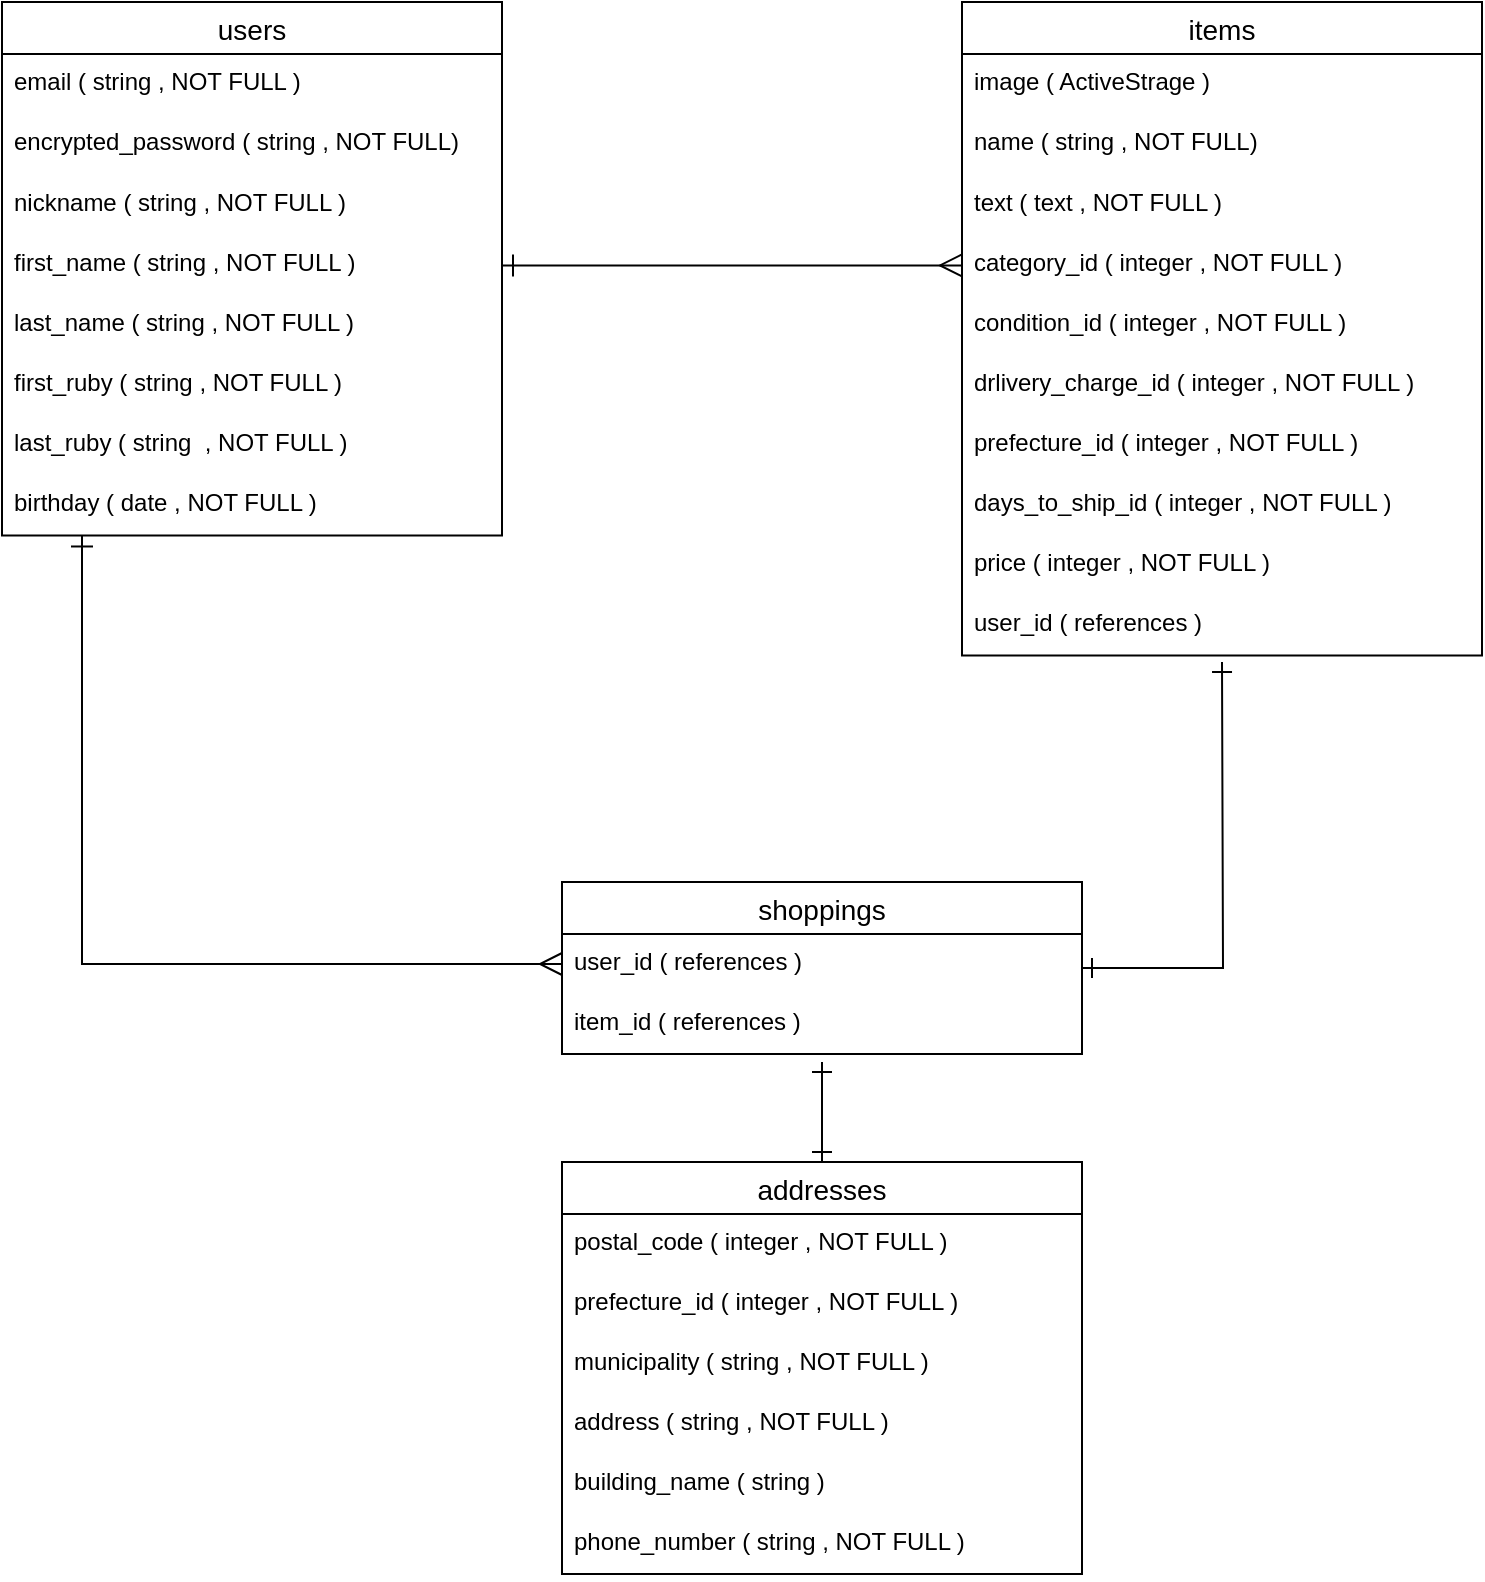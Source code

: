 <mxfile>
    <diagram id="P1IjmB-iVDYsJ3iyyFRG" name="ページ1">
        <mxGraphModel dx="726" dy="680" grid="1" gridSize="10" guides="1" tooltips="1" connect="1" arrows="1" fold="1" page="1" pageScale="1" pageWidth="827" pageHeight="1169" background="none" math="0" shadow="0">
            <root>
                <mxCell id="0"/>
                <mxCell id="1" parent="0"/>
                <mxCell id="59" style="edgeStyle=orthogonalEdgeStyle;rounded=0;orthogonalLoop=1;jettySize=auto;html=1;startArrow=ERone;startFill=0;startSize=9;endArrow=ERmany;endFill=0;endSize=9;entryX=0;entryY=0.5;entryDx=0;entryDy=0;" parent="1" source="15" edge="1" target="70">
                    <mxGeometry relative="1" as="geometry">
                        <mxPoint x="240" y="540" as="targetPoint"/>
                        <Array as="points">
                            <mxPoint x="80" y="521"/>
                        </Array>
                    </mxGeometry>
                </mxCell>
                <mxCell id="15" value="users" style="swimlane;fontStyle=0;childLayout=stackLayout;horizontal=1;startSize=26;horizontalStack=0;resizeParent=1;resizeParentMax=0;resizeLast=0;collapsible=1;marginBottom=0;align=center;fontSize=14;" parent="1" vertex="1">
                    <mxGeometry x="40" y="40" width="250" height="266.74" as="geometry">
                        <mxRectangle x="30" y="100" width="70" height="26" as="alternateBounds"/>
                    </mxGeometry>
                </mxCell>
                <mxCell id="16" value="email ( string , NOT FULL )" style="text;strokeColor=none;fillColor=none;spacingLeft=4;spacingRight=4;overflow=hidden;rotatable=0;points=[[0,0.5],[1,0.5]];portConstraint=eastwest;fontSize=12;" parent="15" vertex="1">
                    <mxGeometry y="26" width="250" height="30" as="geometry"/>
                </mxCell>
                <mxCell id="17" value="encrypted_password ( string , NOT FULL)" style="text;strokeColor=none;fillColor=none;spacingLeft=4;spacingRight=4;overflow=hidden;rotatable=0;points=[[0,0.5],[1,0.5]];portConstraint=eastwest;fontSize=12;aspect=fixed;" parent="15" vertex="1">
                    <mxGeometry y="56" width="250" height="30.74" as="geometry"/>
                </mxCell>
                <mxCell id="23" value="nickname ( string , NOT FULL )" style="text;strokeColor=none;fillColor=none;spacingLeft=4;spacingRight=4;overflow=hidden;rotatable=0;points=[[0,0.5],[1,0.5]];portConstraint=eastwest;fontSize=12;" parent="15" vertex="1">
                    <mxGeometry y="86.74" width="250" height="30" as="geometry"/>
                </mxCell>
                <mxCell id="28" value="first_name ( string , NOT FULL )" style="text;strokeColor=none;fillColor=none;spacingLeft=4;spacingRight=4;overflow=hidden;rotatable=0;points=[[0,0.5],[1,0.5]];portConstraint=eastwest;fontSize=12;" parent="15" vertex="1">
                    <mxGeometry y="116.74" width="250" height="30" as="geometry"/>
                </mxCell>
                <mxCell id="27" value="last_name ( string , NOT FULL )" style="text;strokeColor=none;fillColor=none;spacingLeft=4;spacingRight=4;overflow=hidden;rotatable=0;points=[[0,0.5],[1,0.5]];portConstraint=eastwest;fontSize=12;" parent="15" vertex="1">
                    <mxGeometry y="146.74" width="250" height="30" as="geometry"/>
                </mxCell>
                <mxCell id="61" value="first_ruby ( string , NOT FULL )" style="text;strokeColor=none;fillColor=none;spacingLeft=4;spacingRight=4;overflow=hidden;rotatable=0;points=[[0,0.5],[1,0.5]];portConstraint=eastwest;fontSize=12;" parent="15" vertex="1">
                    <mxGeometry y="176.74" width="250" height="30" as="geometry"/>
                </mxCell>
                <mxCell id="60" value="last_ruby ( string  , NOT FULL )" style="text;strokeColor=none;fillColor=none;spacingLeft=4;spacingRight=4;overflow=hidden;rotatable=0;points=[[0,0.5],[1,0.5]];portConstraint=eastwest;fontSize=12;" parent="15" vertex="1">
                    <mxGeometry y="206.74" width="250" height="30" as="geometry"/>
                </mxCell>
                <mxCell id="25" value="birthday ( date , NOT FULL )" style="text;strokeColor=none;fillColor=none;spacingLeft=4;spacingRight=4;overflow=hidden;rotatable=0;points=[[0,0.5],[1,0.5]];portConstraint=eastwest;fontSize=12;" parent="15" vertex="1">
                    <mxGeometry y="236.74" width="250" height="30" as="geometry"/>
                </mxCell>
                <mxCell id="29" value="items" style="swimlane;fontStyle=0;childLayout=stackLayout;horizontal=1;startSize=26;horizontalStack=0;resizeParent=1;resizeParentMax=0;resizeLast=0;collapsible=1;marginBottom=0;align=center;fontSize=14;" parent="1" vertex="1">
                    <mxGeometry x="520" y="40" width="260" height="326.74" as="geometry">
                        <mxRectangle x="30" y="100" width="70" height="26" as="alternateBounds"/>
                    </mxGeometry>
                </mxCell>
                <mxCell id="30" value="image ( ActiveStrage )" style="text;strokeColor=none;spacingLeft=4;spacingRight=4;overflow=hidden;rotatable=0;points=[[0,0.5],[1,0.5]];portConstraint=eastwest;fontSize=12;" parent="29" vertex="1">
                    <mxGeometry y="26" width="260" height="30" as="geometry"/>
                </mxCell>
                <mxCell id="31" value="name ( string , NOT FULL)" style="text;strokeColor=none;fillColor=none;spacingLeft=4;spacingRight=4;overflow=hidden;rotatable=0;points=[[0,0.5],[1,0.5]];portConstraint=eastwest;fontSize=12;aspect=fixed;shadow=0;sketch=0;rounded=0;glass=0;" parent="29" vertex="1">
                    <mxGeometry y="56" width="260" height="30.74" as="geometry"/>
                </mxCell>
                <mxCell id="32" value="text ( text , NOT FULL )" style="text;strokeColor=none;fillColor=none;spacingLeft=4;spacingRight=4;overflow=hidden;rotatable=0;points=[[0,0.5],[1,0.5]];portConstraint=eastwest;fontSize=12;labelBackgroundColor=none;" parent="29" vertex="1">
                    <mxGeometry y="86.74" width="260" height="30" as="geometry"/>
                </mxCell>
                <mxCell id="33" value="category_id ( integer , NOT FULL )" style="text;strokeColor=none;fillColor=none;spacingLeft=4;spacingRight=4;overflow=hidden;rotatable=0;points=[[0,0.5],[1,0.5]];portConstraint=eastwest;fontSize=12;" parent="29" vertex="1">
                    <mxGeometry y="116.74" width="260" height="30" as="geometry"/>
                </mxCell>
                <mxCell id="34" value="condition_id ( integer , NOT FULL )" style="text;strokeColor=none;fillColor=none;spacingLeft=4;spacingRight=4;overflow=hidden;rotatable=0;points=[[0,0.5],[1,0.5]];portConstraint=eastwest;fontSize=12;" parent="29" vertex="1">
                    <mxGeometry y="146.74" width="260" height="30" as="geometry"/>
                </mxCell>
                <mxCell id="35" value="drlivery_charge_id ( integer , NOT FULL )" style="text;strokeColor=none;fillColor=none;spacingLeft=4;spacingRight=4;overflow=hidden;rotatable=0;points=[[0,0.5],[1,0.5]];portConstraint=eastwest;fontSize=12;" parent="29" vertex="1">
                    <mxGeometry y="176.74" width="260" height="30" as="geometry"/>
                </mxCell>
                <mxCell id="36" value="prefecture_id ( integer , NOT FULL )" style="text;strokeColor=none;fillColor=none;spacingLeft=4;spacingRight=4;overflow=hidden;rotatable=0;points=[[0,0.5],[1,0.5]];portConstraint=eastwest;fontSize=12;" parent="29" vertex="1">
                    <mxGeometry y="206.74" width="260" height="30" as="geometry"/>
                </mxCell>
                <mxCell id="39" value="days_to_ship_id ( integer , NOT FULL )" style="text;strokeColor=none;fillColor=none;spacingLeft=4;spacingRight=4;overflow=hidden;rotatable=0;points=[[0,0.5],[1,0.5]];portConstraint=eastwest;fontSize=12;" parent="29" vertex="1">
                    <mxGeometry y="236.74" width="260" height="30" as="geometry"/>
                </mxCell>
                <mxCell id="38" value="price ( integer , NOT FULL )" style="text;strokeColor=none;fillColor=none;spacingLeft=4;spacingRight=4;overflow=hidden;rotatable=0;points=[[0,0.5],[1,0.5]];portConstraint=eastwest;fontSize=12;" parent="29" vertex="1">
                    <mxGeometry y="266.74" width="260" height="30" as="geometry"/>
                </mxCell>
                <mxCell id="37" value="user_id ( references )" style="text;strokeColor=none;fillColor=none;spacingLeft=4;spacingRight=4;overflow=hidden;rotatable=0;points=[[0,0.5],[1,0.5]];portConstraint=eastwest;fontSize=12;" parent="29" vertex="1">
                    <mxGeometry y="296.74" width="260" height="30" as="geometry"/>
                </mxCell>
                <mxCell id="75" style="edgeStyle=orthogonalEdgeStyle;rounded=0;orthogonalLoop=1;jettySize=auto;html=1;startArrow=ERone;startFill=0;endArrow=ERone;endFill=0;endSize=8;startSize=8;" edge="1" parent="1" source="40">
                    <mxGeometry relative="1" as="geometry">
                        <mxPoint x="450" y="570" as="targetPoint"/>
                    </mxGeometry>
                </mxCell>
                <mxCell id="40" value="addresses" style="swimlane;fontStyle=0;childLayout=stackLayout;horizontal=1;startSize=26;horizontalStack=0;resizeParent=1;resizeParentMax=0;resizeLast=0;collapsible=1;marginBottom=0;align=center;fontSize=14;" parent="1" vertex="1">
                    <mxGeometry x="320" y="620" width="260" height="206" as="geometry">
                        <mxRectangle x="30" y="100" width="70" height="26" as="alternateBounds"/>
                    </mxGeometry>
                </mxCell>
                <mxCell id="45" value="postal_code ( integer , NOT FULL )" style="text;strokeColor=none;fillColor=none;spacingLeft=4;spacingRight=4;overflow=hidden;rotatable=0;points=[[0,0.5],[1,0.5]];portConstraint=eastwest;fontSize=12;" parent="40" vertex="1">
                    <mxGeometry y="26" width="260" height="30" as="geometry"/>
                </mxCell>
                <mxCell id="46" value="prefecture_id ( integer , NOT FULL )" style="text;strokeColor=none;fillColor=none;spacingLeft=4;spacingRight=4;overflow=hidden;rotatable=0;points=[[0,0.5],[1,0.5]];portConstraint=eastwest;fontSize=12;" parent="40" vertex="1">
                    <mxGeometry y="56" width="260" height="30" as="geometry"/>
                </mxCell>
                <mxCell id="47" value="municipality ( string , NOT FULL )" style="text;strokeColor=none;fillColor=none;spacingLeft=4;spacingRight=4;overflow=hidden;rotatable=0;points=[[0,0.5],[1,0.5]];portConstraint=eastwest;fontSize=12;" parent="40" vertex="1">
                    <mxGeometry y="86" width="260" height="30" as="geometry"/>
                </mxCell>
                <mxCell id="48" value="address ( string , NOT FULL )" style="text;strokeColor=none;fillColor=none;spacingLeft=4;spacingRight=4;overflow=hidden;rotatable=0;points=[[0,0.5],[1,0.5]];portConstraint=eastwest;fontSize=12;" parent="40" vertex="1">
                    <mxGeometry y="116" width="260" height="30" as="geometry"/>
                </mxCell>
                <mxCell id="49" value="building_name ( string )" style="text;strokeColor=none;fillColor=none;spacingLeft=4;spacingRight=4;overflow=hidden;rotatable=0;points=[[0,0.5],[1,0.5]];portConstraint=eastwest;fontSize=12;" parent="40" vertex="1">
                    <mxGeometry y="146" width="260" height="30" as="geometry"/>
                </mxCell>
                <mxCell id="54" value="phone_number ( string , NOT FULL )" style="text;strokeColor=none;fillColor=none;spacingLeft=4;spacingRight=4;overflow=hidden;rotatable=0;points=[[0,0.5],[1,0.5]];portConstraint=eastwest;fontSize=12;" parent="40" vertex="1">
                    <mxGeometry y="176" width="260" height="30" as="geometry"/>
                </mxCell>
                <mxCell id="57" style="edgeStyle=orthogonalEdgeStyle;rounded=0;orthogonalLoop=1;jettySize=auto;html=1;exitX=1;exitY=0.5;exitDx=0;exitDy=0;entryX=0;entryY=0.5;entryDx=0;entryDy=0;startArrow=ERone;startFill=0;endArrow=ERmany;endFill=0;endSize=9;startSize=9;" parent="1" source="28" target="33" edge="1">
                    <mxGeometry relative="1" as="geometry"/>
                </mxCell>
                <mxCell id="72" style="edgeStyle=orthogonalEdgeStyle;rounded=0;orthogonalLoop=1;jettySize=auto;html=1;endSize=8;startSize=8;endArrow=ERone;endFill=0;startArrow=ERone;startFill=0;" parent="1" source="63" edge="1">
                    <mxGeometry relative="1" as="geometry">
                        <mxPoint x="650" y="370" as="targetPoint"/>
                    </mxGeometry>
                </mxCell>
                <mxCell id="63" value="shoppings" style="swimlane;fontStyle=0;childLayout=stackLayout;horizontal=1;startSize=26;horizontalStack=0;resizeParent=1;resizeParentMax=0;resizeLast=0;collapsible=1;marginBottom=0;align=center;fontSize=14;" parent="1" vertex="1">
                    <mxGeometry x="320" y="480" width="260" height="86" as="geometry">
                        <mxRectangle x="30" y="100" width="70" height="26" as="alternateBounds"/>
                    </mxGeometry>
                </mxCell>
                <mxCell id="70" value="user_id ( references )" style="text;strokeColor=none;fillColor=none;spacingLeft=4;spacingRight=4;overflow=hidden;rotatable=0;points=[[0,0.5],[1,0.5]];portConstraint=eastwest;fontSize=12;" parent="63" vertex="1">
                    <mxGeometry y="26" width="260" height="30" as="geometry"/>
                </mxCell>
                <mxCell id="71" value="item_id ( references )" style="text;strokeColor=none;fillColor=none;spacingLeft=4;spacingRight=4;overflow=hidden;rotatable=0;points=[[0,0.5],[1,0.5]];portConstraint=eastwest;fontSize=12;" parent="63" vertex="1">
                    <mxGeometry y="56" width="260" height="30" as="geometry"/>
                </mxCell>
            </root>
        </mxGraphModel>
    </diagram>
</mxfile>